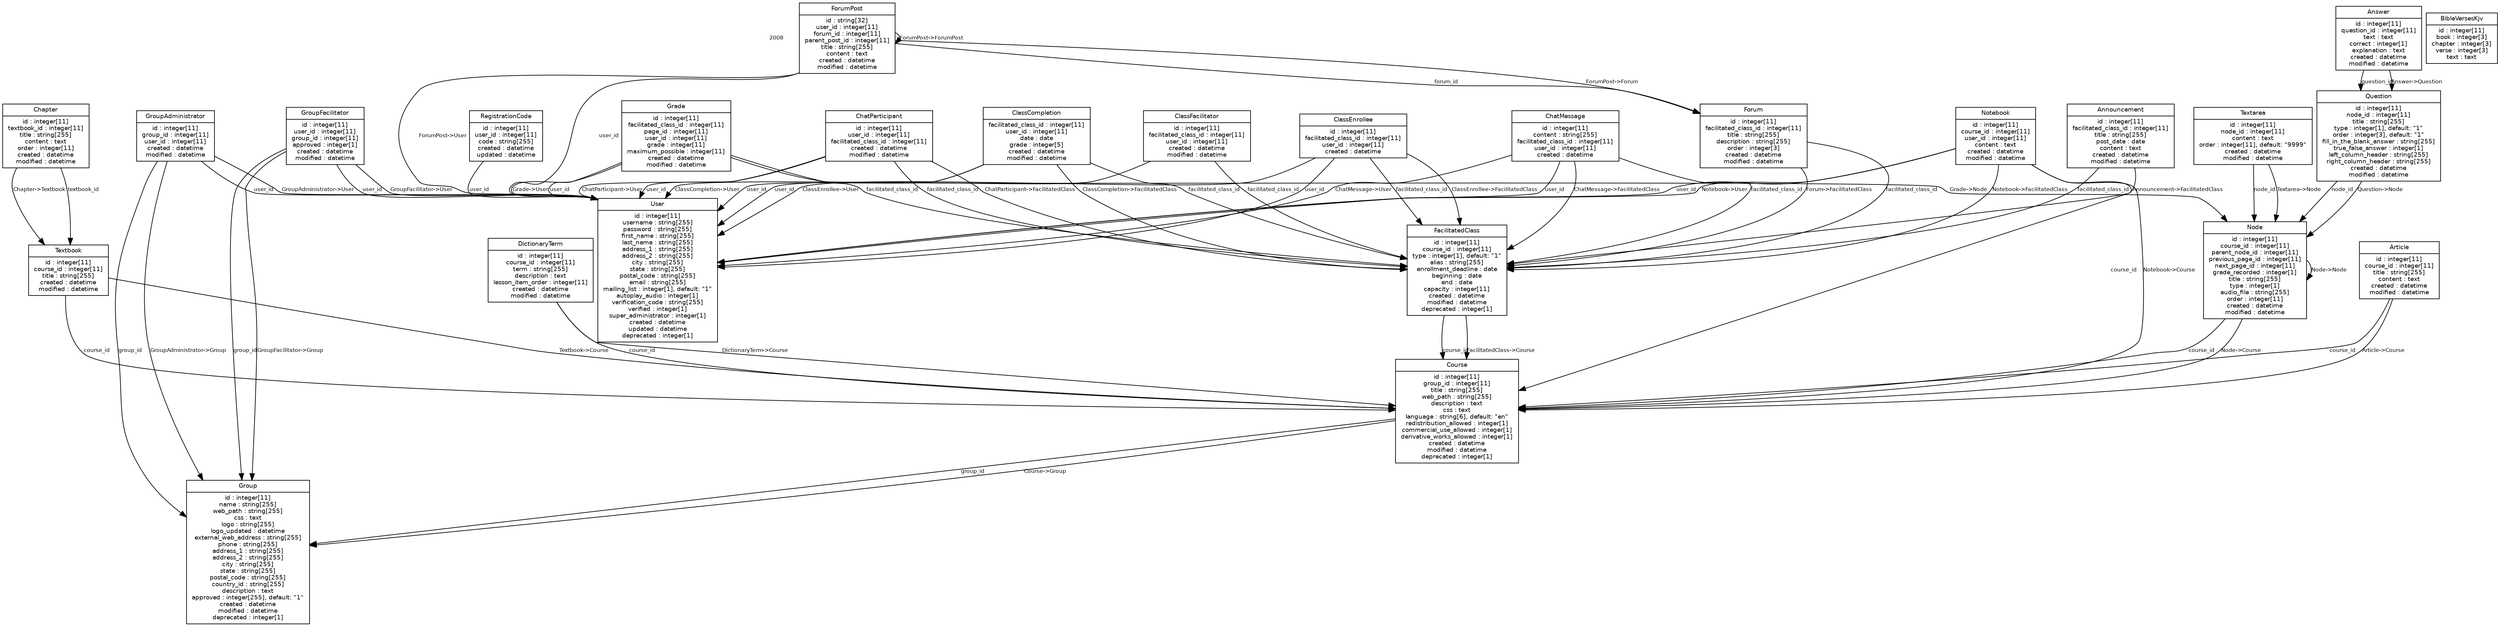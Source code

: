 digraph G {
	overlap=false;
	splines=true;
	node [fontname="Helvetica",fontsize=9];
	edge [fontname="Helvetica",fontsize=8];
	ranksep=0.1;
	nodesep=0.1;
	_schema_info [shape="plaintext", label="2008", fontname="Helvetica",fontsize=8];
	"Announcement" [label="{Announcement|id : integer[11]\nfacilitated_class_id : integer[11]\ntitle : string[255]\npost_date : date\ncontent : text\ncreated : datetime\nmodified : datetime\n}" shape="record"];
	"Answer" [label="{Answer|id : integer[11]\nquestion_id : integer[11]\ntext : text\ncorrect : integer[1]\nexplanation : text\ncreated : datetime\nmodified : datetime\n}" shape="record"];
	"Article" [label="{Article|id : integer[11]\ncourse_id : integer[11]\ntitle : string[255]\ncontent : text\ncreated : datetime\nmodified : datetime\n}" shape="record"];
	"BibleVersesKjv" [label="{BibleVersesKjv|id : integer[11]\nbook : integer[3]\nchapter : integer[3]\nverse : integer[3]\ntext : text\n}" shape="record"];
	"Chapter" [label="{Chapter|id : integer[11]\ntextbook_id : integer[11]\ntitle : string[255]\ncontent : text\norder : integer[11]\ncreated : datetime\nmodified : datetime\n}" shape="record"];
	"ChatMessage" [label="{ChatMessage|id : integer[11]\ncontent : string[255]\nfacilitated_class_id : integer[11]\nuser_id : integer[11]\ncreated : datetime\n}" shape="record"];
	"ChatParticipant" [label="{ChatParticipant|id : integer[11]\nuser_id : integer[11]\nfacilitated_class_id : integer[11]\ncreated : datetime\nmodified : datetime\n}" shape="record"];
	"ClassCompletion" [label="{ClassCompletion|facilitated_class_id : integer[11]\nuser_id : integer[11]\ndate : date\ngrade : integer[5]\ncreated : datetime\nmodified : datetime\n}" shape="record"];
	"ClassEnrollee" [label="{ClassEnrollee|id : integer[11]\nfacilitated_class_id : integer[11]\nuser_id : integer[11]\ncreated : datetime\n}" shape="record"];
	"ClassFacilitator" [label="{ClassFacilitator|id : integer[11]\nfacilitated_class_id : integer[11]\nuser_id : integer[11]\ncreated : datetime\nmodified : datetime\n}" shape="record"];
	"Course" [label="{Course|id : integer[11]\ngroup_id : integer[11]\ntitle : string[255]\nweb_path : string[255]\ndescription : text\ncss : text\nlanguage : string[6], default: \"en\"\nredistribution_allowed : integer[1]\ncommercial_use_allowed : integer[1]\nderivative_works_allowed : integer[1]\ncreated : datetime\nmodified : datetime\ndeprecated : integer[1]\n}" shape="record"];
	"DictionaryTerm" [label="{DictionaryTerm|id : integer[11]\ncourse_id : integer[11]\nterm : string[255]\ndescription : text\nlesson_item_order : integer[11]\ncreated : datetime\nmodified : datetime\n}" shape="record"];
	"FacilitatedClass" [label="{FacilitatedClass|id : integer[11]\ncourse_id : integer[11]\ntype : integer[1], default: \"1\"\nalias : string[255]\nenrollment_deadline : date\nbeginning : date\nend : date\ncapacity : integer[11]\ncreated : datetime\nmodified : datetime\ndeprecated : integer[1]\n}" shape="record"];
	"ForumPost" [label="{ForumPost|id : string[32]\nuser_id : integer[11]\nforum_id : integer[11]\nparent_post_id : integer[11]\ntitle : string[255]\ncontent : text\ncreated : datetime\nmodified : datetime\n}" shape="record"];
	"Forum" [label="{Forum|id : integer[11]\nfacilitated_class_id : integer[11]\ntitle : string[255]\ndescription : string[255]\norder : integer[3]\ncreated : datetime\nmodified : datetime\n}" shape="record"];
	"Grade" [label="{Grade|id : integer[11]\nfacilitated_class_id : integer[11]\npage_id : integer[11]\nuser_id : integer[11]\ngrade : integer[11]\nmaximum_possible : integer[11]\ncreated : datetime\nmodified : datetime\n}" shape="record"];
	"GroupAdministrator" [label="{GroupAdministrator|id : integer[11]\ngroup_id : integer[11]\nuser_id : integer[11]\ncreated : datetime\nmodified : datetime\n}" shape="record"];
	"GroupFacilitator" [label="{GroupFacilitator|id : integer[11]\nuser_id : integer[11]\ngroup_id : integer[11]\napproved : integer[1]\ncreated : datetime\nmodified : datetime\n}" shape="record"];
	"Group" [label="{Group|id : integer[11]\nname : string[255]\nweb_path : string[255]\ncss : text\nlogo : string[255]\nlogo_updated : datetime\nexternal_web_address : string[255]\nphone : string[255]\naddress_1 : string[255]\naddress_2 : string[255]\ncity : string[255]\nstate : string[255]\npostal_code : string[255]\ncountry_id : string[255]\ndescription : text\napproved : integer[255], default: \"1\"\ncreated : datetime\nmodified : datetime\ndeprecated : integer[1]\n}" shape="record"];
	"Node" [label="{Node|id : integer[11]\ncourse_id : integer[11]\nparent_node_id : integer[11]\nprevious_page_id : integer[11]\nnext_page_id : integer[11]\ngrade_recorded : integer[1]\ntitle : string[255]\ntype : integer[1]\naudio_file : string[255]\norder : integer[11]\ncreated : datetime\nmodified : datetime\n}" shape="record"];
	"Notebook" [label="{Notebook|id : integer[11]\ncourse_id : integer[11]\nuser_id : integer[11]\ncontent : text\ncreated : datetime\nmodified : datetime\n}" shape="record"];
	"Question" [label="{Question|id : integer[11]\nnode_id : integer[11]\ntitle : string[255]\ntype : integer[1], default: \"1\"\norder : integer[3], default: \"1\"\nfill_in_the_blank_answer : string[255]\ntrue_false_answer : integer[1]\nleft_column_header : string[255]\nright_column_header : string[255]\ncreated : datetime\nmodified : datetime\n}" shape="record"];
	"RegistrationCode" [label="{RegistrationCode|id : integer[11]\nuser_id : integer[11]\ncode : string[255]\ncreated : datetime\nupdated : datetime\n}" shape="record"];
	"Textarea" [label="{Textarea|id : integer[11]\nnode_id : integer[11]\ncontent : text\norder : integer[11], default: \"9999\"\ncreated : datetime\nmodified : datetime\n}" shape="record"];
	"Textbook" [label="{Textbook|id : integer[11]\ncourse_id : integer[11]\ntitle : string[255]\ncreated : datetime\nmodified : datetime\n}" shape="record"];
	"User" [label="{User|id : integer[11]\nusername : string[255]\npassword : string[255]\nfirst_name : string[255]\nlast_name : string[255]\naddress_1 : string[255]\naddress_2 : string[255]\ncity : string[255]\nstate : string[255]\npostal_code : string[255]\nemail : string[255]\nmailing_list : integer[1], default: \"1\"\nautoplay_audio : integer[1]\nverification_code : string[255]\nverified : integer[1]\nsuper_administrator : integer[1]\ncreated : datetime\nupdated : datetime\ndeprecated : integer[1]\n}" shape="record"];
	"Announcement" -> "FacilitatedClass" [label="facilitated_class_id"]
	"Answer" -> "Question" [label="question_id"]
	"Article" -> "Course" [label="course_id"]
	"Chapter" -> "Textbook" [label="textbook_id"]
	"ChatMessage" -> "FacilitatedClass" [label="facilitated_class_id"]
	"ChatMessage" -> "User" [label="user_id"]
	"ChatParticipant" -> "User" [label="user_id"]
	"ChatParticipant" -> "FacilitatedClass" [label="facilitated_class_id"]
	"ClassCompletion" -> "FacilitatedClass" [label="facilitated_class_id"]
	"ClassCompletion" -> "User" [label="user_id"]
	"ClassEnrollee" -> "FacilitatedClass" [label="facilitated_class_id"]
	"ClassEnrollee" -> "User" [label="user_id"]
	"ClassFacilitator" -> "FacilitatedClass" [label="facilitated_class_id"]
	"ClassFacilitator" -> "User" [label="user_id"]
	"Course" -> "Group" [label="group_id"]
	"DictionaryTerm" -> "Course" [label="course_id"]
	"FacilitatedClass" -> "Course" [label="course_id"]
	"ForumPost" -> "User" [label="user_id"]
	"ForumPost" -> "Forum" [label="forum_id"]
	"Forum" -> "FacilitatedClass" [label="facilitated_class_id"]
	"Grade" -> "FacilitatedClass" [label="facilitated_class_id"]
	"Grade" -> "User" [label="user_id"]
	"GroupAdministrator" -> "Group" [label="group_id"]
	"GroupAdministrator" -> "User" [label="user_id"]
	"GroupFacilitator" -> "User" [label="user_id"]
	"GroupFacilitator" -> "Group" [label="group_id"]
	"Node" -> "Course" [label="course_id"]
	"Notebook" -> "Course" [label="course_id"]
	"Notebook" -> "User" [label="user_id"]
	"Question" -> "Node" [label="node_id"]
	"RegistrationCode" -> "User" [label="user_id"]
	"Textarea" -> "Node" [label="node_id"]
	"Textbook" -> "Course" [label="course_id"]
	"Announcement" -> "FacilitatedClass" [label="Announcement->FacilitatedClass"]
	"Answer" -> "Question" [label="Answer->Question"]
	"Article" -> "Course" [label="Article->Course"]
	"Chapter" -> "Textbook" [label="Chapter->Textbook"]
	"ChatMessage" -> "FacilitatedClass" [label="ChatMessage->FacilitatedClass"]
	"ChatMessage" -> "User" [label="ChatMessage->User"]
	"ChatParticipant" -> "FacilitatedClass" [label="ChatParticipant->FacilitatedClass"]
	"ChatParticipant" -> "User" [label="ChatParticipant->User"]
	"ClassCompletion" -> "FacilitatedClass" [label="ClassCompletion->FacilitatedClass"]
	"ClassCompletion" -> "User" [label="ClassCompletion->User"]
	"ClassEnrollee" -> "FacilitatedClass" [label="ClassEnrollee->FacilitatedClass"]
	"ClassEnrollee" -> "User" [label="ClassEnrollee->User"]
	"Course" -> "Group" [label="Course->Group"]
	"DictionaryTerm" -> "Course" [label="DictionaryTerm->Course"]
	"FacilitatedClass" -> "Course" [label="FacilitatedClass->Course"]
	"Notebook" -> "FacilitatedClass" [label="Notebook->FacilitatedClass"]
	"Forum" -> "FacilitatedClass" [label="Forum->FacilitatedClass"]
	"ForumPost" -> "Forum" [label="ForumPost->Forum"]
	"ForumPost" -> "User" [label="ForumPost->User"]
	"ForumPost" -> "ForumPost" [label="ForumPost->ForumPost"]
	"Grade" -> "User" [label="Grade->User"]
	"Grade" -> "Node" [label="Grade->Node"]
	"GroupAdministrator" -> "Group" [label="GroupAdministrator->Group"]
	"GroupAdministrator" -> "User" [label="GroupAdministrator->User"]
	"GroupFacilitator" -> "Group" [label="GroupFacilitator->Group"]
	"GroupFacilitator" -> "User" [label="GroupFacilitator->User"]
	"Node" -> "Course" [label="Node->Course"]
	"Node" -> "Node" [label="Node->Node"]
	"Textarea" -> "Node" [label="Textarea->Node"]
	"Question" -> "Node" [label="Question->Node"]
	"Notebook" -> "Course" [label="Notebook->Course"]
	"Notebook" -> "User" [label="Notebook->User"]
	"Textbook" -> "Course" [label="Textbook->Course"]
}
